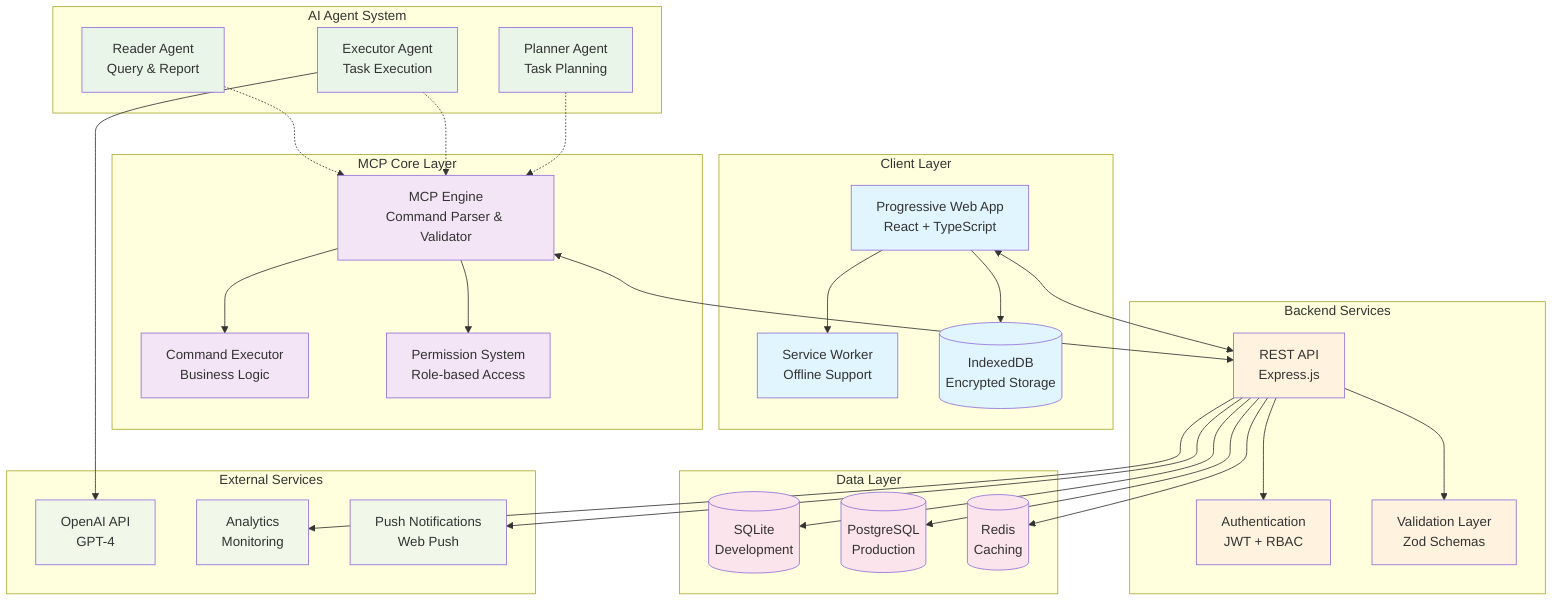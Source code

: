 graph TB
    %% AI ToDo MCP - System Architecture Diagram
    
    subgraph "Client Layer"
        PWA[Progressive Web App<br/>React + TypeScript]
        SW[Service Worker<br/>Offline Support]
        IDB[(IndexedDB<br/>Encrypted Storage)]
        
        PWA --> SW
        PWA --> IDB
    end
    
    subgraph "MCP Core Layer"
        MCP[MCP Engine<br/>Command Parser & Validator]
        EXEC[Command Executor<br/>Business Logic]
        PERM[Permission System<br/>Role-based Access]
        
        MCP --> EXEC
        MCP --> PERM
    end
    
    subgraph "AI Agent System"
        READER[Reader Agent<br/>Query & Report]
        EXECUTOR[Executor Agent<br/>Task Execution]
        PLANNER[Planner Agent<br/>Task Planning]
        
        READER -.-> MCP
        EXECUTOR -.-> MCP
        PLANNER -.-> MCP
    end
    
    subgraph "Backend Services"
        API[REST API<br/>Express.js]
        AUTH[Authentication<br/>JWT + RBAC]
        VALID[Validation Layer<br/>Zod Schemas]
        
        API --> AUTH
        API --> VALID
    end
    
    subgraph "Data Layer"
        SQLITE[(SQLite<br/>Development)]
        POSTGRES[(PostgreSQL<br/>Production)]
        REDIS[(Redis<br/>Caching)]
        
        API --> SQLITE
        API --> POSTGRES
        API --> REDIS
    end
    
    subgraph "External Services"
        OPENAI[OpenAI API<br/>GPT-4]
        ANALYTICS[Analytics<br/>Monitoring]
        PUSH[Push Notifications<br/>Web Push]
        
        EXECUTOR --> OPENAI
        API --> ANALYTICS
        API --> PUSH
    end
    
    %% Connections
    PWA <--> API
    MCP <--> API
    
    %% Styling
    classDef clientLayer fill:#e1f5fe
    classDef mcpLayer fill:#f3e5f5
    classDef agentLayer fill:#e8f5e8
    classDef backendLayer fill:#fff3e0
    classDef dataLayer fill:#fce4ec
    classDef externalLayer fill:#f1f8e9
    
    class PWA,SW,IDB clientLayer
    class MCP,EXEC,PERM mcpLayer
    class READER,EXECUTOR,PLANNER agentLayer
    class API,AUTH,VALID backendLayer
    class SQLITE,POSTGRES,REDIS dataLayer
    class OPENAI,ANALYTICS,PUSH externalLayer